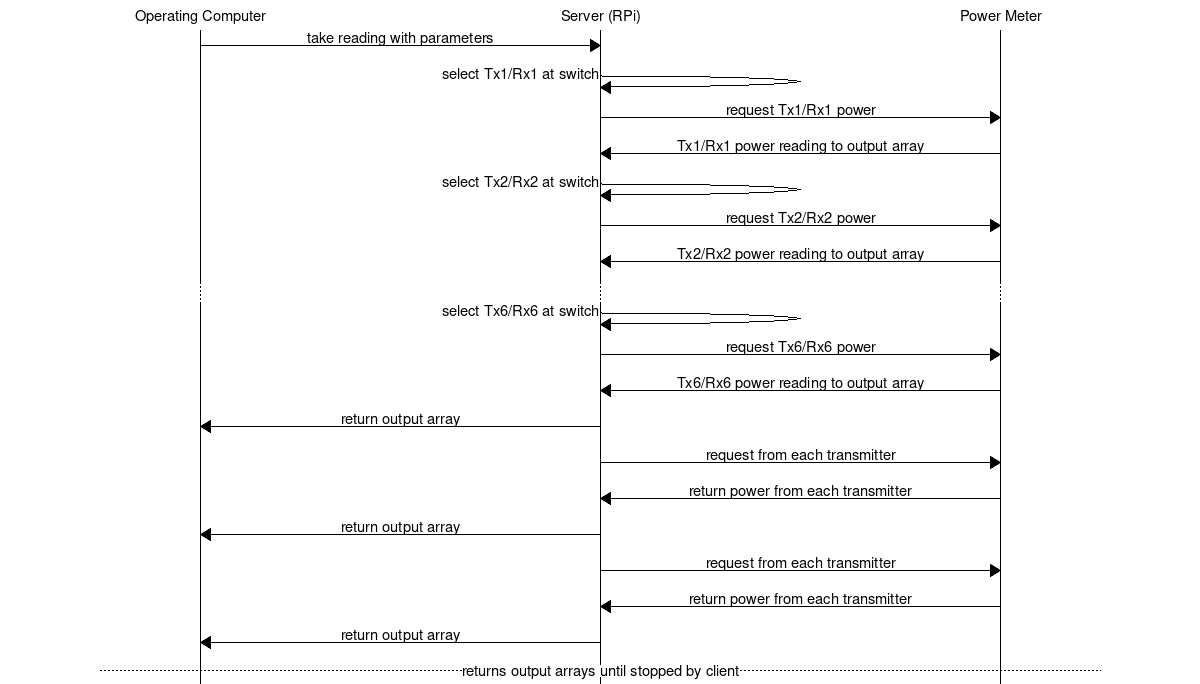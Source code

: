 msc {
  hscale = "2";

  a [label="Operating Computer"],b [label="Server (RPi)"],c [label="Power Meter"];

  a=>b [ label = "take reading with parameters" ] ;
  b=>b [ label = "select Tx1/Rx1 at switch"];
  b=>c [ label = "request Tx1/Rx1 power" ];
  c=>b [ label = "Tx1/Rx1 power reading to output array" ];
  b=>b [ label = "select Tx2/Rx2 at switch"];
  b=>c [ label = "request Tx2/Rx2 power" ];
  c=>b [ label = "Tx2/Rx2 power reading to output array" ];
  ...;
  b=>b [ label = "select Tx6/Rx6 at switch"];
  b=>c [ label = "request Tx6/Rx6 power" ];
  c=>b [ label = "Tx6/Rx6 power reading to output array" ];
  b=>a [ label = "return output array"];
  b=>c [ label = "request from each transmitter"];
  c=>b [ label = "return power from each transmitter"];
  b=>a [ label = "return output array"];
  b=>c [ label = "request from each transmitter"];
  c=>b [ label = "return power from each transmitter"];
  b=>a [ label = "return output array"];
  --- [label = "returns output arrays until stopped by client"];
}